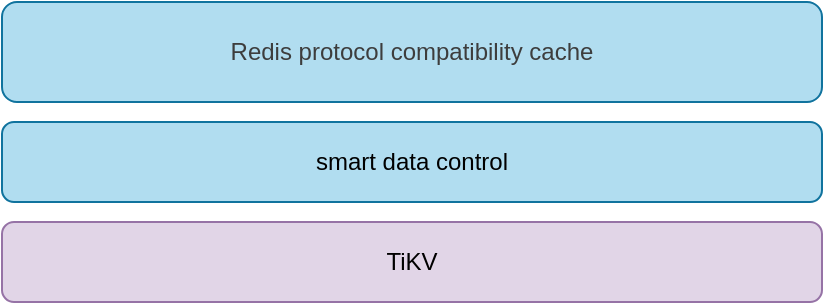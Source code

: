 <mxfile>
    <diagram id="7ccCwSr2hIBkaw5LMg5h" name="第 1 页">
        <mxGraphModel dx="1304" dy="532" grid="1" gridSize="10" guides="1" tooltips="1" connect="1" arrows="1" fold="1" page="1" pageScale="1" pageWidth="827" pageHeight="1169" math="0" shadow="0">
            <root>
                <mxCell id="0"/>
                <mxCell id="1" parent="0"/>
                <mxCell id="EQAaz697ELTbtSdigPdV-1" value="TiKV" style="rounded=1;whiteSpace=wrap;html=1;fillColor=#e1d5e7;strokeColor=#9673a6;" parent="1" vertex="1">
                    <mxGeometry x="230" y="450" width="410" height="40" as="geometry"/>
                </mxCell>
                <mxCell id="4" value="&lt;span style=&quot;color: rgb(61 , 61 , 61) ; font-family: &amp;#34;arial&amp;#34; , sans-serif&quot;&gt;Redis protocol compatibility cache&lt;/span&gt;" style="rounded=1;whiteSpace=wrap;html=1;fillColor=#b1ddf0;strokeColor=#10739e;" parent="1" vertex="1">
                    <mxGeometry x="230" y="340" width="410" height="50" as="geometry"/>
                </mxCell>
                <mxCell id="7" value="smart data control" style="rounded=1;whiteSpace=wrap;html=1;fillColor=#b1ddf0;strokeColor=#10739e;" parent="1" vertex="1">
                    <mxGeometry x="230" y="400" width="410" height="40" as="geometry"/>
                </mxCell>
            </root>
        </mxGraphModel>
    </diagram>
</mxfile>